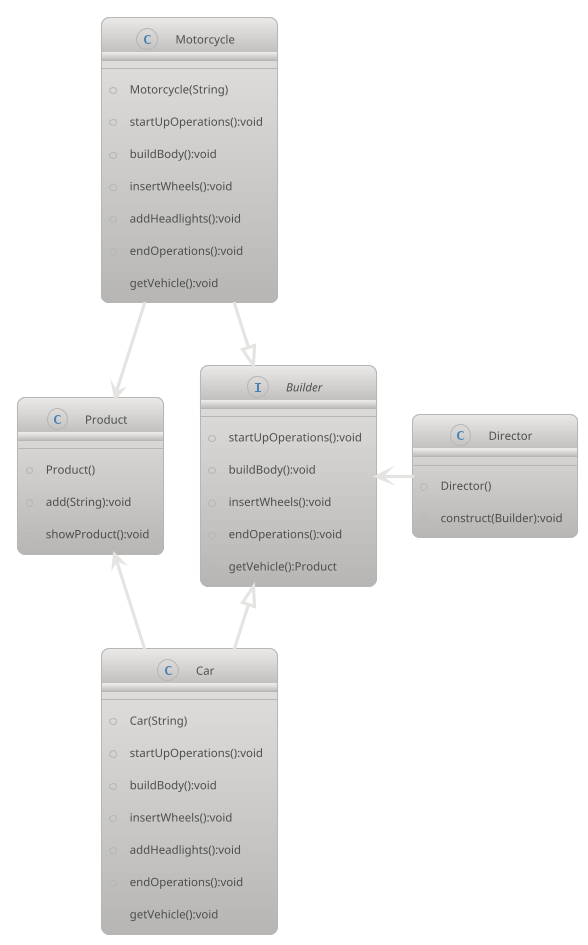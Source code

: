 @startuml Class
!theme metal
class Director {
    +Director()
    +construct(Builder):void
}
interface Builder {
    +startUpOperations():void
    +buildBody():void
    +insertWheels():void
    +endOperations():void
    +getVehicle():Product
}
class Product {
    +Product()
    +add(String):void
    +showProduct():void
}
class Car {
    +Car(String)
    +startUpOperations():void
    +buildBody():void
    +insertWheels():void
    +addHeadlights():void
    +endOperations():void
    +getVehicle():void
}
class Motorcycle {
    +Motorcycle(String)
    +startUpOperations():void
    +buildBody():void
    +insertWheels():void
    +addHeadlights():void
    +endOperations():void
    +getVehicle():void
}

Director -l-> Builder
Car -u-|> Builder
Motorcycle -d-|> Builder
Car -u-> Product
Motorcycle -d-> Product

@enduml